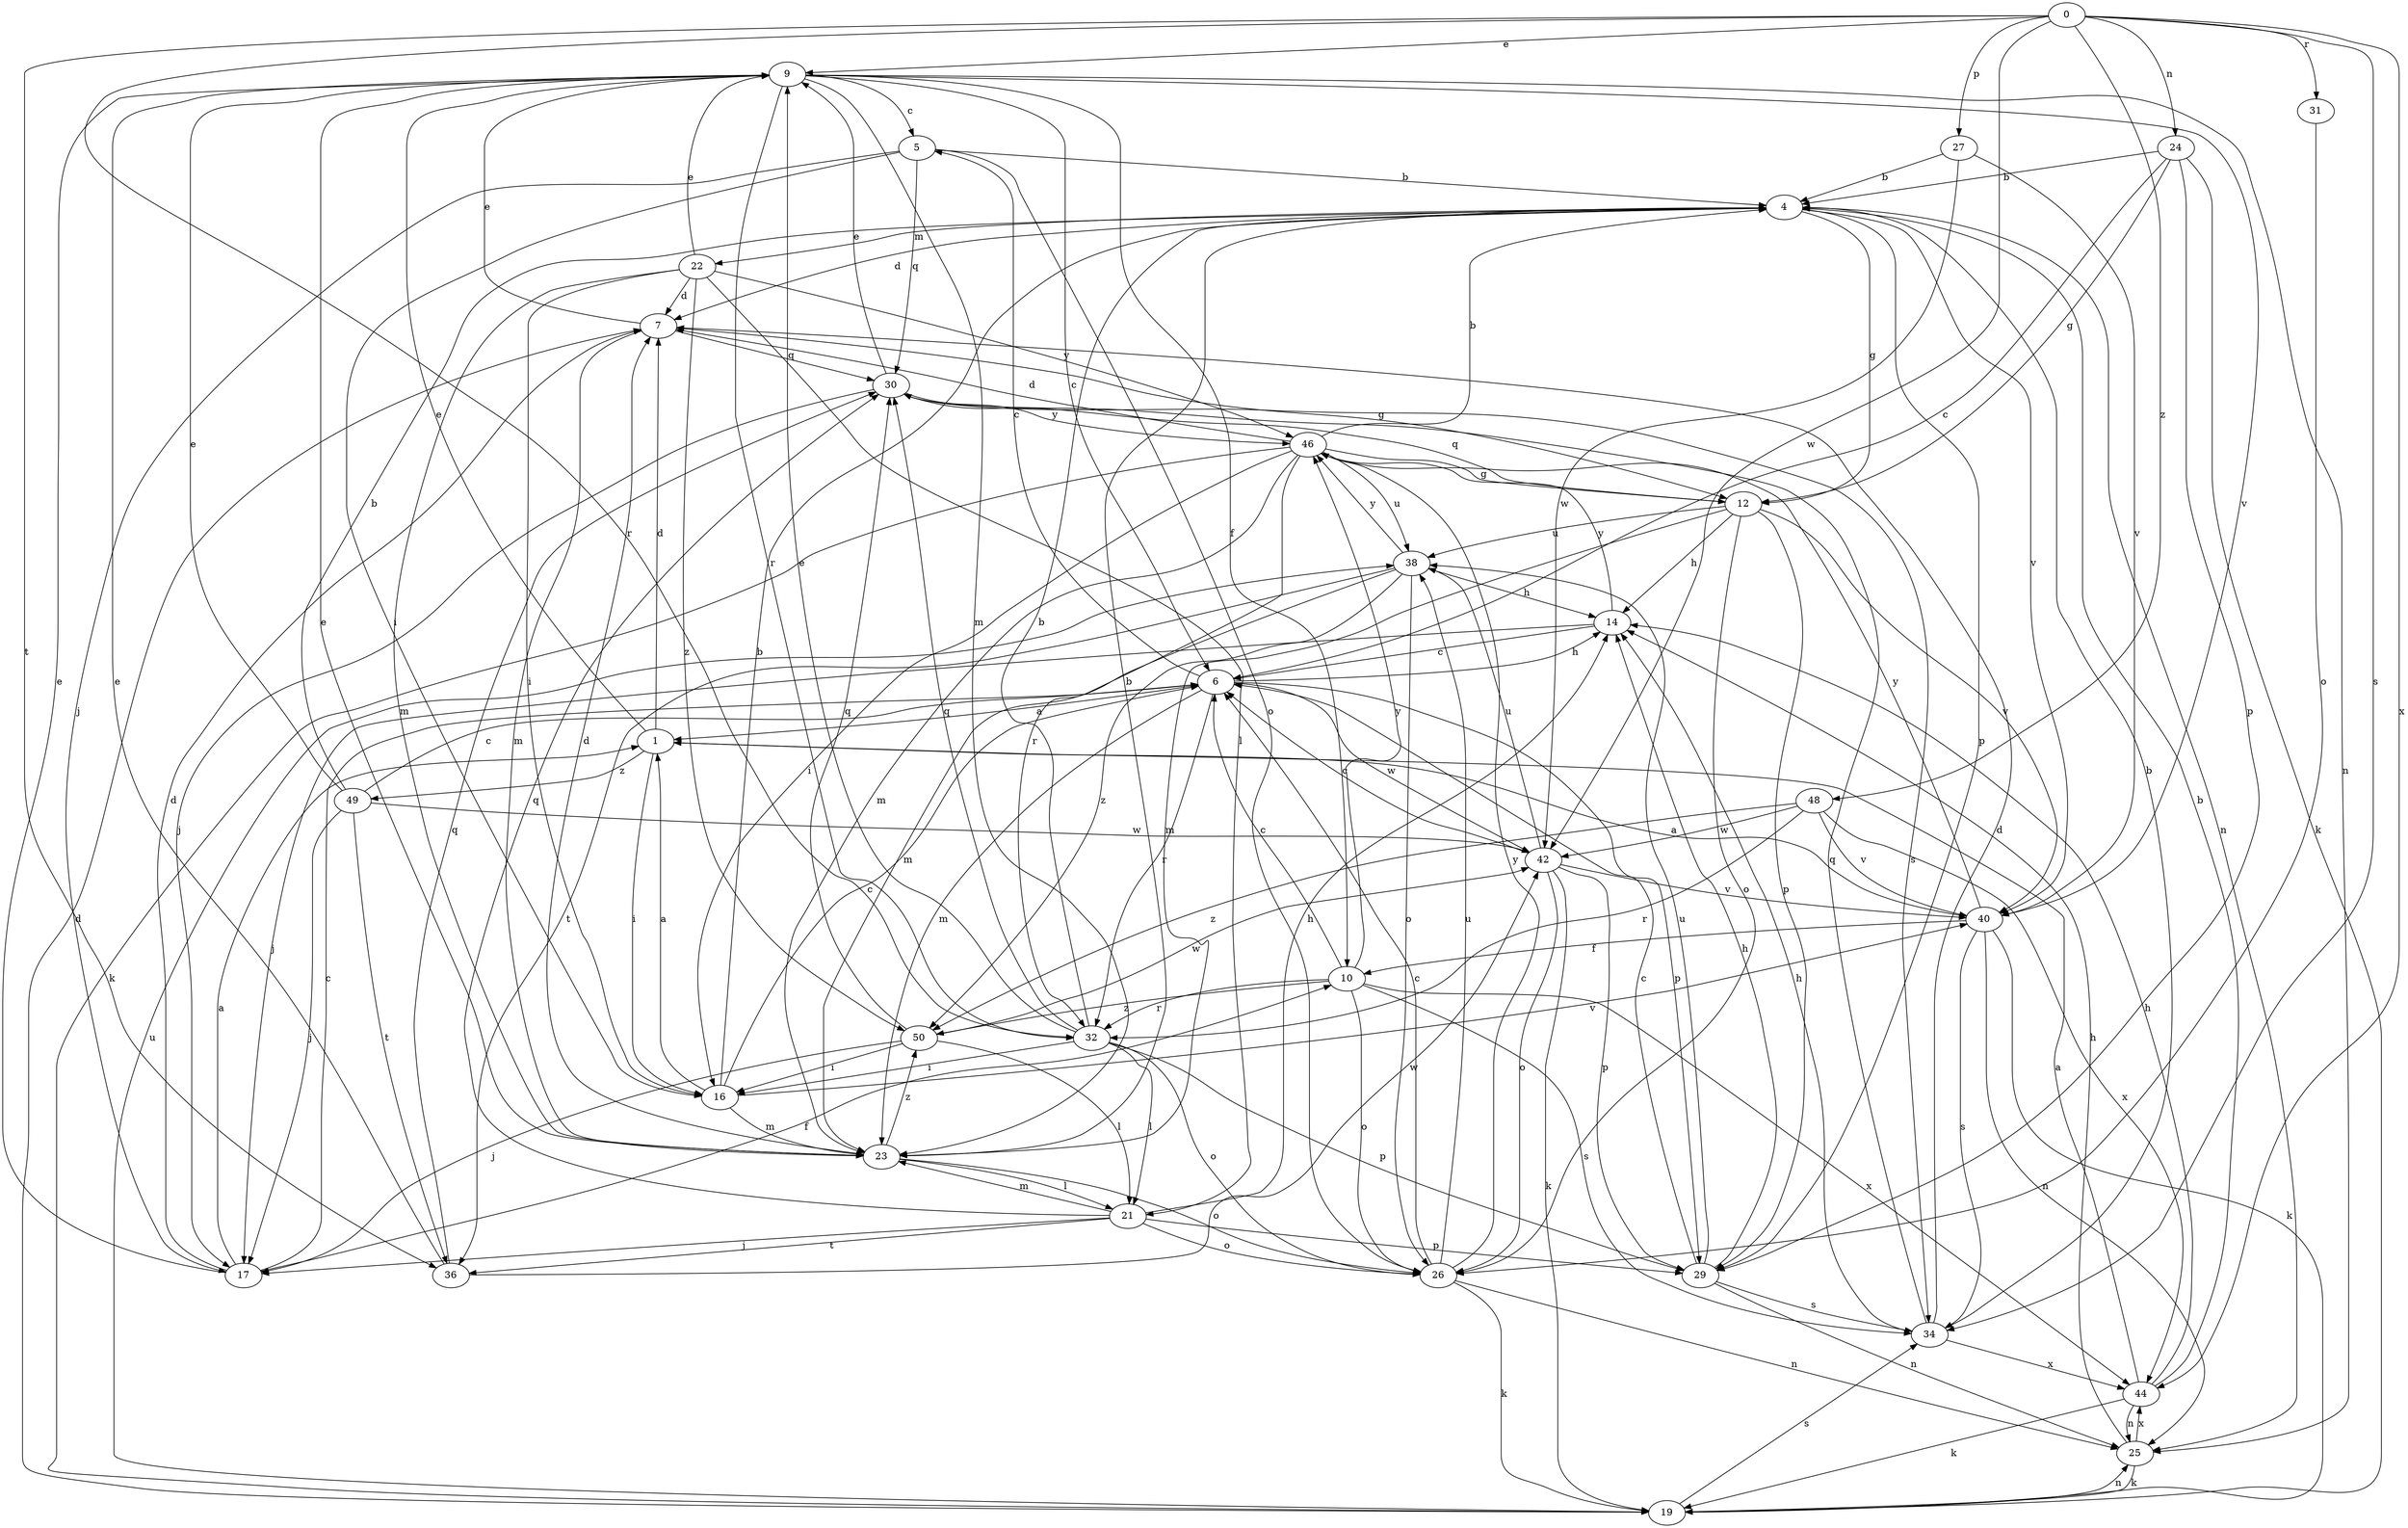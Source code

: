 strict digraph  {
0;
1;
4;
5;
6;
7;
9;
10;
12;
14;
16;
17;
19;
21;
22;
23;
24;
25;
26;
27;
29;
30;
31;
32;
34;
36;
38;
40;
42;
44;
46;
48;
49;
50;
0 -> 9  [label=e];
0 -> 24  [label=n];
0 -> 27  [label=p];
0 -> 31  [label=r];
0 -> 32  [label=r];
0 -> 34  [label=s];
0 -> 36  [label=t];
0 -> 42  [label=w];
0 -> 44  [label=x];
0 -> 48  [label=z];
1 -> 7  [label=d];
1 -> 9  [label=e];
1 -> 16  [label=i];
1 -> 49  [label=z];
4 -> 7  [label=d];
4 -> 12  [label=g];
4 -> 22  [label=m];
4 -> 25  [label=n];
4 -> 29  [label=p];
4 -> 40  [label=v];
5 -> 4  [label=b];
5 -> 16  [label=i];
5 -> 17  [label=j];
5 -> 26  [label=o];
5 -> 30  [label=q];
6 -> 1  [label=a];
6 -> 5  [label=c];
6 -> 14  [label=h];
6 -> 23  [label=m];
6 -> 29  [label=p];
6 -> 32  [label=r];
6 -> 42  [label=w];
7 -> 9  [label=e];
7 -> 12  [label=g];
7 -> 23  [label=m];
7 -> 30  [label=q];
9 -> 5  [label=c];
9 -> 6  [label=c];
9 -> 10  [label=f];
9 -> 23  [label=m];
9 -> 25  [label=n];
9 -> 32  [label=r];
9 -> 40  [label=v];
10 -> 6  [label=c];
10 -> 26  [label=o];
10 -> 32  [label=r];
10 -> 34  [label=s];
10 -> 44  [label=x];
10 -> 46  [label=y];
10 -> 50  [label=z];
12 -> 14  [label=h];
12 -> 23  [label=m];
12 -> 26  [label=o];
12 -> 29  [label=p];
12 -> 30  [label=q];
12 -> 38  [label=u];
12 -> 40  [label=v];
14 -> 6  [label=c];
14 -> 17  [label=j];
14 -> 46  [label=y];
16 -> 1  [label=a];
16 -> 4  [label=b];
16 -> 6  [label=c];
16 -> 23  [label=m];
16 -> 40  [label=v];
17 -> 1  [label=a];
17 -> 6  [label=c];
17 -> 7  [label=d];
17 -> 9  [label=e];
17 -> 10  [label=f];
19 -> 7  [label=d];
19 -> 25  [label=n];
19 -> 34  [label=s];
19 -> 38  [label=u];
21 -> 14  [label=h];
21 -> 17  [label=j];
21 -> 23  [label=m];
21 -> 26  [label=o];
21 -> 29  [label=p];
21 -> 30  [label=q];
21 -> 36  [label=t];
22 -> 7  [label=d];
22 -> 9  [label=e];
22 -> 16  [label=i];
22 -> 21  [label=l];
22 -> 23  [label=m];
22 -> 46  [label=y];
22 -> 50  [label=z];
23 -> 4  [label=b];
23 -> 7  [label=d];
23 -> 9  [label=e];
23 -> 21  [label=l];
23 -> 26  [label=o];
23 -> 50  [label=z];
24 -> 4  [label=b];
24 -> 6  [label=c];
24 -> 12  [label=g];
24 -> 19  [label=k];
24 -> 29  [label=p];
25 -> 14  [label=h];
25 -> 19  [label=k];
25 -> 44  [label=x];
26 -> 6  [label=c];
26 -> 19  [label=k];
26 -> 25  [label=n];
26 -> 38  [label=u];
26 -> 46  [label=y];
27 -> 4  [label=b];
27 -> 40  [label=v];
27 -> 42  [label=w];
29 -> 6  [label=c];
29 -> 14  [label=h];
29 -> 25  [label=n];
29 -> 34  [label=s];
29 -> 38  [label=u];
30 -> 9  [label=e];
30 -> 17  [label=j];
30 -> 34  [label=s];
30 -> 46  [label=y];
31 -> 26  [label=o];
32 -> 4  [label=b];
32 -> 9  [label=e];
32 -> 16  [label=i];
32 -> 21  [label=l];
32 -> 26  [label=o];
32 -> 29  [label=p];
32 -> 30  [label=q];
34 -> 4  [label=b];
34 -> 7  [label=d];
34 -> 14  [label=h];
34 -> 30  [label=q];
34 -> 44  [label=x];
36 -> 9  [label=e];
36 -> 30  [label=q];
36 -> 42  [label=w];
38 -> 14  [label=h];
38 -> 23  [label=m];
38 -> 26  [label=o];
38 -> 36  [label=t];
38 -> 46  [label=y];
38 -> 50  [label=z];
40 -> 1  [label=a];
40 -> 10  [label=f];
40 -> 19  [label=k];
40 -> 25  [label=n];
40 -> 34  [label=s];
40 -> 46  [label=y];
42 -> 6  [label=c];
42 -> 19  [label=k];
42 -> 26  [label=o];
42 -> 29  [label=p];
42 -> 38  [label=u];
42 -> 40  [label=v];
44 -> 1  [label=a];
44 -> 4  [label=b];
44 -> 14  [label=h];
44 -> 19  [label=k];
44 -> 25  [label=n];
46 -> 4  [label=b];
46 -> 7  [label=d];
46 -> 12  [label=g];
46 -> 16  [label=i];
46 -> 19  [label=k];
46 -> 23  [label=m];
46 -> 32  [label=r];
46 -> 38  [label=u];
48 -> 32  [label=r];
48 -> 40  [label=v];
48 -> 42  [label=w];
48 -> 44  [label=x];
48 -> 50  [label=z];
49 -> 4  [label=b];
49 -> 6  [label=c];
49 -> 9  [label=e];
49 -> 17  [label=j];
49 -> 36  [label=t];
49 -> 42  [label=w];
50 -> 16  [label=i];
50 -> 17  [label=j];
50 -> 21  [label=l];
50 -> 30  [label=q];
50 -> 42  [label=w];
}
